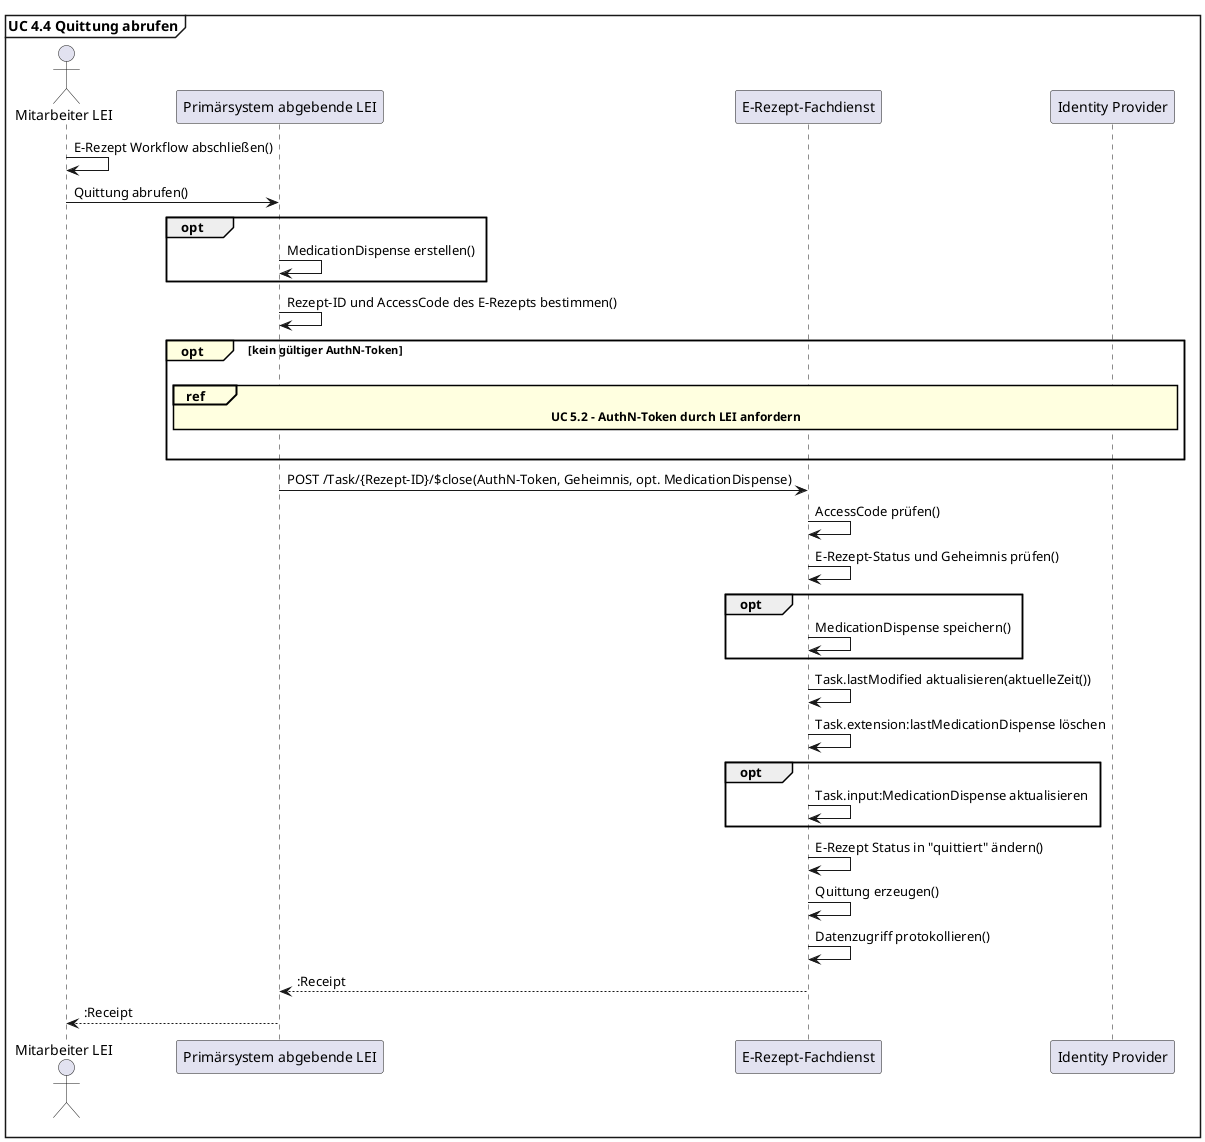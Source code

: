 @startuml Quittung Abrufen
skinparam sequenceReferenceBackgroundColor LightYellow
mainframe **UC 4.4 Quittung abrufen**

actor "Mitarbeiter LEI" as Apotheker
participant "Primärsystem abgebende LEI" as AVS
participant "E-Rezept-Fachdienst" as FD
participant "Identity Provider" as IDP

Apotheker -> Apotheker: E-Rezept Workflow abschließen()
Apotheker -> AVS: Quittung abrufen()

opt
    AVS -> AVS: MedicationDispense erstellen()
end

AVS -> AVS: Rezept-ID und AccessCode des E-Rezepts bestimmen()

opt#LightYellow kein gültiger AuthN-Token
|||
    ref#LightYellow over FD, AVS, IDP: <b>UC 5.2 - AuthN-Token durch LEI anfordern</b>
|||
end

AVS -> FD: POST /Task/{Rezept-ID}/$close(AuthN-Token, Geheimnis, opt. MedicationDispense)

FD -> FD: AccessCode prüfen()
FD -> FD: E-Rezept-Status und Geheimnis prüfen()

opt
    FD -> FD: MedicationDispense speichern()
end

FD -> FD: Task.lastModified aktualisieren(aktuelleZeit())
FD -> FD: Task.extension:lastMedicationDispense löschen

opt
    FD -> FD: Task.input:MedicationDispense aktualisieren
end

FD -> FD: E-Rezept Status in "quittiert" ändern()
FD -> FD: Quittung erzeugen()
FD -> FD: Datenzugriff protokollieren()

FD --> AVS: :Receipt
AVS --> Apotheker: :Receipt

@enduml